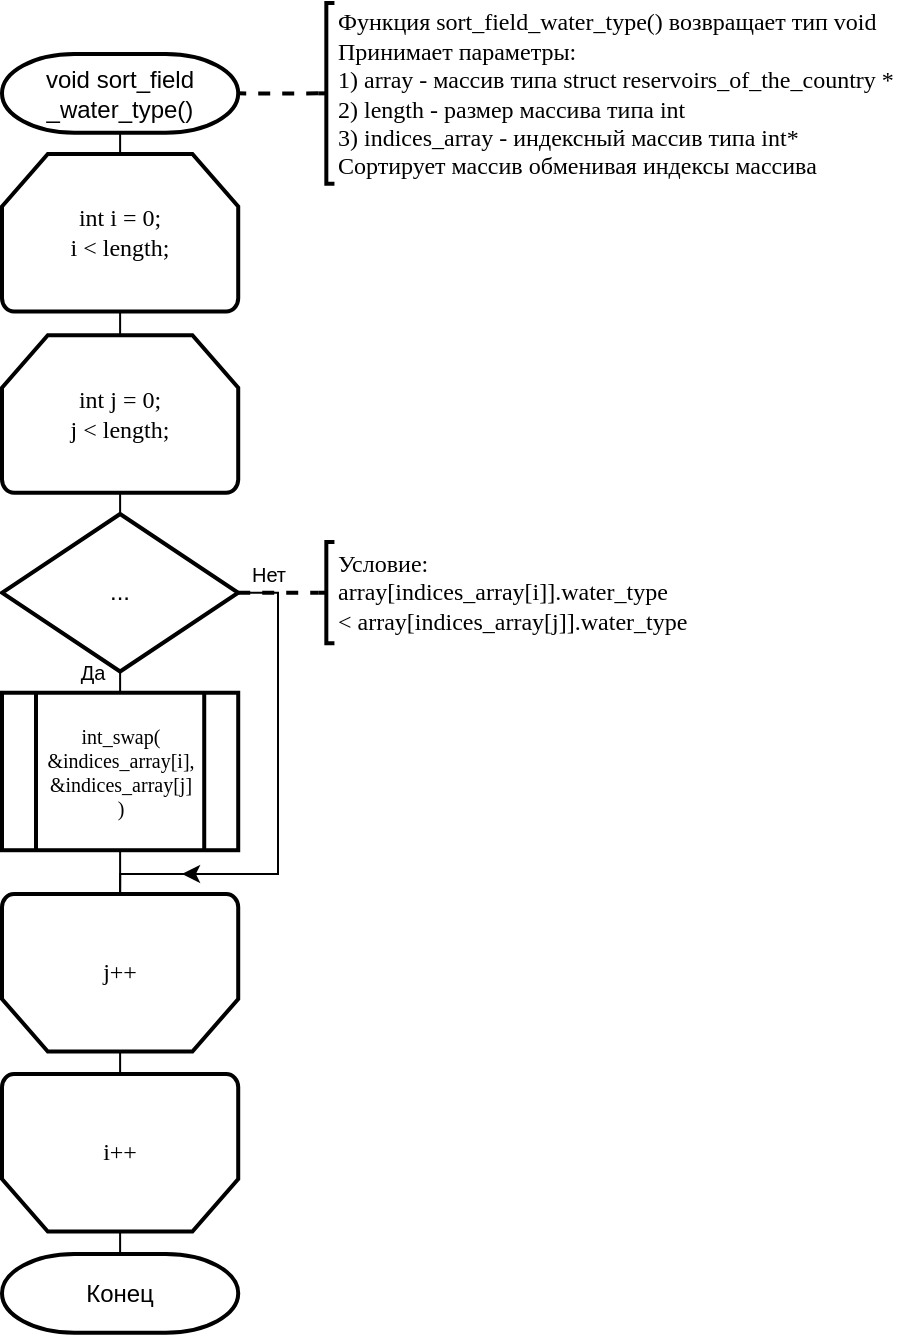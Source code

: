 <mxfile version="13.0.3" type="device"><diagram id="bw7SJU0cW9WvkinEJ-dO" name="Page-1"><mxGraphModel dx="868" dy="519" grid="1" gridSize="10" guides="1" tooltips="1" connect="1" arrows="1" fold="1" page="1" pageScale="1" pageWidth="827" pageHeight="1169" math="0" shadow="0"><root><mxCell id="0"/><mxCell id="1" parent="0"/><mxCell id="fTpEUxStH3WD9qe_AN6I-14" style="edgeStyle=orthogonalEdgeStyle;rounded=0;orthogonalLoop=1;jettySize=auto;html=1;exitX=0.5;exitY=1;exitDx=0;exitDy=0;exitPerimeter=0;entryX=0.5;entryY=0;entryDx=0;entryDy=0;entryPerimeter=0;endArrow=none;endFill=0;strokeWidth=1;" parent="1" source="fTpEUxStH3WD9qe_AN6I-1" target="fTpEUxStH3WD9qe_AN6I-2" edge="1"><mxGeometry relative="1" as="geometry"/></mxCell><mxCell id="fTpEUxStH3WD9qe_AN6I-1" value="void sort_field&lt;br&gt;_water_type()" style="strokeWidth=2;html=1;shape=mxgraph.flowchart.terminator;whiteSpace=wrap;" parent="1" vertex="1"><mxGeometry x="90" y="70" width="118.11" height="39.37" as="geometry"/></mxCell><mxCell id="fTpEUxStH3WD9qe_AN6I-15" style="edgeStyle=orthogonalEdgeStyle;rounded=0;orthogonalLoop=1;jettySize=auto;html=1;exitX=0.5;exitY=1;exitDx=0;exitDy=0;exitPerimeter=0;entryX=0.5;entryY=0;entryDx=0;entryDy=0;entryPerimeter=0;endArrow=none;endFill=0;strokeWidth=1;" parent="1" source="fTpEUxStH3WD9qe_AN6I-2" target="fTpEUxStH3WD9qe_AN6I-3" edge="1"><mxGeometry relative="1" as="geometry"/></mxCell><mxCell id="fTpEUxStH3WD9qe_AN6I-2" value="int i = 0;&lt;br&gt;i &amp;lt; length;" style="strokeWidth=2;html=1;shape=mxgraph.flowchart.loop_limit;whiteSpace=wrap;fontFamily=Times New Roman;" parent="1" vertex="1"><mxGeometry x="90" y="120" width="118.11" height="78.74" as="geometry"/></mxCell><mxCell id="fTpEUxStH3WD9qe_AN6I-16" style="edgeStyle=orthogonalEdgeStyle;rounded=0;orthogonalLoop=1;jettySize=auto;html=1;exitX=0.5;exitY=1;exitDx=0;exitDy=0;exitPerimeter=0;entryX=0.5;entryY=0;entryDx=0;entryDy=0;entryPerimeter=0;endArrow=none;endFill=0;strokeWidth=1;" parent="1" source="fTpEUxStH3WD9qe_AN6I-3" target="fTpEUxStH3WD9qe_AN6I-9" edge="1"><mxGeometry relative="1" as="geometry"/></mxCell><mxCell id="fTpEUxStH3WD9qe_AN6I-3" value="int j = 0;&lt;br&gt;j &amp;lt; length;" style="strokeWidth=2;html=1;shape=mxgraph.flowchart.loop_limit;whiteSpace=wrap;fontFamily=Times New Roman;" parent="1" vertex="1"><mxGeometry x="90" y="210.63" width="118.11" height="78.74" as="geometry"/></mxCell><mxCell id="fTpEUxStH3WD9qe_AN6I-19" style="edgeStyle=orthogonalEdgeStyle;rounded=0;orthogonalLoop=1;jettySize=auto;html=1;exitX=0.5;exitY=0;exitDx=0;exitDy=0;exitPerimeter=0;entryX=0.5;entryY=1;entryDx=0;entryDy=0;entryPerimeter=0;endArrow=none;endFill=0;strokeWidth=1;" parent="1" source="fTpEUxStH3WD9qe_AN6I-4" target="fTpEUxStH3WD9qe_AN6I-5" edge="1"><mxGeometry relative="1" as="geometry"/></mxCell><mxCell id="fTpEUxStH3WD9qe_AN6I-4" value="j++" style="strokeWidth=2;html=1;shape=mxgraph.flowchart.loop_limit;whiteSpace=wrap;fontFamily=Times New Roman;flipV=1;" parent="1" vertex="1"><mxGeometry x="90" y="490" width="118.11" height="78.74" as="geometry"/></mxCell><mxCell id="fTpEUxStH3WD9qe_AN6I-21" style="edgeStyle=orthogonalEdgeStyle;rounded=0;orthogonalLoop=1;jettySize=auto;html=1;exitX=0.5;exitY=0;exitDx=0;exitDy=0;exitPerimeter=0;entryX=0.5;entryY=0;entryDx=0;entryDy=0;entryPerimeter=0;endArrow=none;endFill=0;strokeWidth=1;" parent="1" source="fTpEUxStH3WD9qe_AN6I-5" target="fTpEUxStH3WD9qe_AN6I-20" edge="1"><mxGeometry relative="1" as="geometry"/></mxCell><mxCell id="fTpEUxStH3WD9qe_AN6I-5" value="i++" style="strokeWidth=2;html=1;shape=mxgraph.flowchart.loop_limit;whiteSpace=wrap;fontFamily=Times New Roman;flipV=1;" parent="1" vertex="1"><mxGeometry x="90" y="580" width="118.11" height="78.74" as="geometry"/></mxCell><mxCell id="fTpEUxStH3WD9qe_AN6I-18" style="edgeStyle=orthogonalEdgeStyle;rounded=0;orthogonalLoop=1;jettySize=auto;html=1;exitX=0.5;exitY=1;exitDx=0;exitDy=0;entryX=0.5;entryY=1;entryDx=0;entryDy=0;entryPerimeter=0;endArrow=none;endFill=0;strokeWidth=1;" parent="1" source="fTpEUxStH3WD9qe_AN6I-6" target="fTpEUxStH3WD9qe_AN6I-4" edge="1"><mxGeometry relative="1" as="geometry"/></mxCell><mxCell id="fTpEUxStH3WD9qe_AN6I-6" value="int_swap(&lt;br style=&quot;font-size: 10px&quot;&gt;&amp;amp;indices_array[i], &amp;amp;indices_array[j]&lt;br&gt;)" style="verticalLabelPosition=middle;verticalAlign=middle;html=1;shape=process;whiteSpace=wrap;rounded=0;size=0.14;arcSize=6;fontFamily=Times New Roman;strokeWidth=2;labelPosition=center;align=center;fontSize=10;" parent="1" vertex="1"><mxGeometry x="90" y="389.37" width="118.11" height="78.74" as="geometry"/></mxCell><mxCell id="fTpEUxStH3WD9qe_AN6I-8" value="Условие:&lt;br&gt;array[indices_array[i]].water_type&lt;br&gt;&amp;lt; array[indices_array[j]].water_type" style="strokeWidth=2;html=1;shape=mxgraph.flowchart.annotation_2;align=left;labelPosition=right;pointerEvents=1;fontFamily=Times New Roman;" parent="1" vertex="1"><mxGeometry x="248.11" y="314.05" width="8.11" height="50.63" as="geometry"/></mxCell><mxCell id="fTpEUxStH3WD9qe_AN6I-10" style="edgeStyle=orthogonalEdgeStyle;rounded=0;orthogonalLoop=1;jettySize=auto;html=1;exitX=1;exitY=0.5;exitDx=0;exitDy=0;exitPerimeter=0;entryX=0;entryY=0.5;entryDx=0;entryDy=0;entryPerimeter=0;dashed=1;strokeWidth=2;endArrow=none;endFill=0;" parent="1" source="fTpEUxStH3WD9qe_AN6I-9" target="fTpEUxStH3WD9qe_AN6I-8" edge="1"><mxGeometry relative="1" as="geometry"/></mxCell><mxCell id="fTpEUxStH3WD9qe_AN6I-13" style="edgeStyle=orthogonalEdgeStyle;rounded=0;orthogonalLoop=1;jettySize=auto;html=1;exitX=1;exitY=0.5;exitDx=0;exitDy=0;exitPerimeter=0;entryX=0.5;entryY=1;entryDx=0;entryDy=0;entryPerimeter=0;endArrow=none;endFill=0;strokeWidth=1;" parent="1" source="fTpEUxStH3WD9qe_AN6I-9" target="fTpEUxStH3WD9qe_AN6I-4" edge="1"><mxGeometry relative="1" as="geometry"><Array as="points"><mxPoint x="228" y="339"/><mxPoint x="228" y="480"/><mxPoint x="149" y="480"/></Array></mxGeometry></mxCell><mxCell id="fTpEUxStH3WD9qe_AN6I-17" style="edgeStyle=orthogonalEdgeStyle;rounded=0;orthogonalLoop=1;jettySize=auto;html=1;exitX=0.5;exitY=1;exitDx=0;exitDy=0;exitPerimeter=0;entryX=0.5;entryY=0;entryDx=0;entryDy=0;endArrow=none;endFill=0;strokeWidth=1;" parent="1" source="fTpEUxStH3WD9qe_AN6I-9" target="fTpEUxStH3WD9qe_AN6I-6" edge="1"><mxGeometry relative="1" as="geometry"/></mxCell><mxCell id="fTpEUxStH3WD9qe_AN6I-9" value="..." style="strokeWidth=2;html=1;shape=mxgraph.flowchart.decision;whiteSpace=wrap;" parent="1" vertex="1"><mxGeometry x="90" y="300" width="118.11" height="78.74" as="geometry"/></mxCell><mxCell id="fTpEUxStH3WD9qe_AN6I-20" value="Конец" style="strokeWidth=2;html=1;shape=mxgraph.flowchart.terminator;whiteSpace=wrap;" parent="1" vertex="1"><mxGeometry x="90" y="670" width="118.11" height="39.37" as="geometry"/></mxCell><mxCell id="fTpEUxStH3WD9qe_AN6I-23" style="edgeStyle=orthogonalEdgeStyle;rounded=0;orthogonalLoop=1;jettySize=auto;html=1;exitX=0;exitY=0.5;exitDx=0;exitDy=0;exitPerimeter=0;entryX=1;entryY=0.5;entryDx=0;entryDy=0;entryPerimeter=0;endArrow=none;endFill=0;strokeWidth=2;dashed=1;" parent="1" source="fTpEUxStH3WD9qe_AN6I-22" target="fTpEUxStH3WD9qe_AN6I-1" edge="1"><mxGeometry relative="1" as="geometry"/></mxCell><mxCell id="fTpEUxStH3WD9qe_AN6I-22" value="Функция sort_field_water_type() возвращает тип void&lt;br&gt;Принимает параметры:&lt;br&gt;1) array - массив типа&amp;nbsp;struct reservoirs_of_the_country *&lt;br&gt;2)&amp;nbsp;length - размер массива типа int&lt;br&gt;3) indices_array - индексный массив типа&amp;nbsp;int*&lt;br&gt;Сортирует массив обменивая индексы массива" style="strokeWidth=2;html=1;shape=mxgraph.flowchart.annotation_2;align=left;labelPosition=right;pointerEvents=1;fontFamily=Times New Roman;" parent="1" vertex="1"><mxGeometry x="248.11" y="44.53" width="8.11" height="90.31" as="geometry"/></mxCell><mxCell id="fTpEUxStH3WD9qe_AN6I-26" value="Да" style="text;html=1;align=center;verticalAlign=middle;resizable=0;points=[];autosize=1;fontSize=10;" parent="1" vertex="1"><mxGeometry x="120" y="369.37" width="30" height="20" as="geometry"/></mxCell><mxCell id="fTpEUxStH3WD9qe_AN6I-27" value="Нет" style="text;html=1;align=center;verticalAlign=middle;resizable=0;points=[];autosize=1;fontSize=10;" parent="1" vertex="1"><mxGeometry x="208.11" y="320" width="30" height="20" as="geometry"/></mxCell><mxCell id="fTpEUxStH3WD9qe_AN6I-28" value="" style="endArrow=classic;html=1;strokeWidth=1;fontSize=10;" parent="1" edge="1"><mxGeometry width="50" height="50" relative="1" as="geometry"><mxPoint x="220" y="480" as="sourcePoint"/><mxPoint x="180" y="480" as="targetPoint"/></mxGeometry></mxCell></root></mxGraphModel></diagram></mxfile>